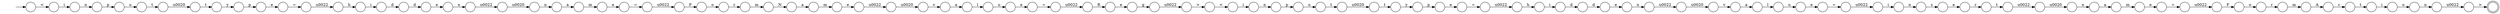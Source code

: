 digraph Automaton {
  rankdir = LR;
  0 [shape=circle,label=""];
  0 -> 96 [label="a"]
  1 [shape=circle,label=""];
  1 -> 88 [label="m"]
  2 [shape=circle,label=""];
  2 -> 68 [label="n"]
  3 [shape=circle,label=""];
  3 -> 89 [label="a"]
  4 [shape=circle,label=""];
  4 -> 59 [label="d"]
  5 [shape=circle,label=""];
  5 -> 66 [label="m"]
  6 [shape=circle,label=""];
  initial [shape=plaintext,label=""];
  initial -> 6
  6 -> 87 [label="<"]
  7 [shape=circle,label=""];
  7 -> 33 [label="\u0022"]
  8 [shape=circle,label=""];
  8 -> 15 [label="t"]
  9 [shape=circle,label=""];
  9 -> 32 [label="m"]
  10 [shape=circle,label=""];
  10 -> 79 [label="a"]
  11 [shape=circle,label=""];
  11 -> 24 [label="="]
  12 [shape=circle,label=""];
  12 -> 92 [label="e"]
  13 [shape=circle,label=""];
  13 -> 63 [label=">"]
  14 [shape=circle,label=""];
  14 -> 46 [label="e"]
  15 [shape=circle,label=""];
  15 -> 39 [label="\u0020"]
  16 [shape=circle,label=""];
  16 -> 100 [label="t"]
  17 [shape=circle,label=""];
  17 -> 99 [label="h"]
  18 [shape=circle,label=""];
  18 -> 34 [label="g"]
  19 [shape=circle,label=""];
  19 -> 73 [label="e"]
  20 [shape=circle,label=""];
  20 -> 9 [label="a"]
  21 [shape=circle,label=""];
  21 -> 3 [label="n"]
  22 [shape=circle,label=""];
  22 -> 51 [label="\u0022"]
  23 [shape=circle,label=""];
  23 -> 69 [label="\u0020"]
  24 [shape=circle,label=""];
  24 -> 98 [label="\u0022"]
  25 [shape=circle,label=""];
  25 -> 18 [label="e"]
  26 [shape=circle,label=""];
  26 -> 71 [label=">"]
  27 [shape=circle,label=""];
  27 -> 94 [label="p"]
  28 [shape=circle,label=""];
  28 -> 21 [label="\u0020"]
  29 [shape=circle,label=""];
  29 -> 85 [label="="]
  30 [shape=circle,label=""];
  30 -> 42 [label="n"]
  31 [shape=circle,label=""];
  31 -> 76 [label="m"]
  32 [shape=circle,label=""];
  32 -> 80 [label="e"]
  33 [shape=circle,label=""];
  33 -> 75 [label="F"]
  34 [shape=circle,label=""];
  34 -> 26 [label="\u0022"]
  35 [shape=circle,label=""];
  35 -> 58 [label="u"]
  36 [shape=circle,label=""];
  36 -> 86 [label="i"]
  37 [shape=circle,label=""];
  37 -> 0 [label="v"]
  38 [shape=circle,label=""];
  38 -> 1 [label="a"]
  39 [shape=circle,label=""];
  39 -> 53 [label="t"]
  40 [shape=circle,label=""];
  40 -> 82 [label="\u0022"]
  41 [shape=circle,label=""];
  41 -> 44 [label="i"]
  42 [shape=circle,label=""];
  42 -> 45 [label="p"]
  43 [shape=circle,label=""];
  43 -> 90 [label="F"]
  44 [shape=circle,label=""];
  44 -> 2 [label="o"]
  45 [shape=circle,label=""];
  45 -> 8 [label="u"]
  46 [shape=circle,label=""];
  46 -> 40 [label="="]
  47 [shape=circle,label=""];
  47 -> 5 [label="r"]
  48 [shape=circle,label=""];
  48 -> 41 [label="t"]
  49 [shape=circle,label=""];
  49 -> 11 [label="e"]
  50 [shape=circle,label=""];
  50 -> 37 [label="\u0020"]
  51 [shape=circle,label=""];
  51 -> 95 [label="\u0020"]
  52 [shape=circle,label=""];
  52 -> 81 [label="d"]
  53 [shape=circle,label=""];
  53 -> 103 [label="y"]
  54 [shape=circle,label=""];
  54 -> 43 [label="\u0022"]
  55 [shape=circle,label=""];
  55 -> 14 [label="u"]
  56 [shape=circle,label=""];
  56 -> 25 [label="R"]
  57 [shape=circle,label=""];
  57 -> 64 [label="="]
  58 [shape=circle,label=""];
  58 -> 57 [label="e"]
  59 [shape=circle,label=""];
  59 -> 78 [label="e"]
  60 [shape=circle,label=""];
  60 -> 62 [label="t"]
  61 [shape=circle,label=""];
  61 -> 27 [label="n"]
  62 [shape=circle,label=""];
  62 -> 28 [label="\u0022"]
  63 [shape=doublecircle,label=""];
  64 [shape=circle,label=""];
  64 -> 56 [label="\u0022"]
  65 [shape=circle,label=""];
  65 -> 12 [label="s"]
  66 [shape=circle,label=""];
  66 -> 38 [label="N"]
  67 [shape=circle,label=""];
  67 -> 77 [label="p"]
  68 [shape=circle,label=""];
  68 -> 13 [label="\u0022"]
  69 [shape=circle,label=""];
  69 -> 20 [label="n"]
  70 [shape=circle,label=""];
  70 -> 97 [label="e"]
  71 [shape=circle,label=""];
  71 -> 91 [label="<"]
  72 [shape=circle,label=""];
  72 -> 31 [label="r"]
  73 [shape=circle,label=""];
  73 -> 93 [label="n"]
  74 [shape=circle,label=""];
  74 -> 50 [label="\u0022"]
  75 [shape=circle,label=""];
  75 -> 47 [label="o"]
  76 [shape=circle,label=""];
  76 -> 102 [label="A"]
  77 [shape=circle,label=""];
  77 -> 29 [label="e"]
  78 [shape=circle,label=""];
  78 -> 74 [label="n"]
  79 [shape=circle,label=""];
  79 -> 35 [label="l"]
  80 [shape=circle,label=""];
  80 -> 7 [label="="]
  81 [shape=circle,label=""];
  81 -> 19 [label="d"]
  82 [shape=circle,label=""];
  82 -> 101 [label="i"]
  83 [shape=circle,label=""];
  83 -> 16 [label="\u0020"]
  84 [shape=circle,label=""];
  84 -> 83 [label="t"]
  85 [shape=circle,label=""];
  85 -> 17 [label="\u0022"]
  86 [shape=circle,label=""];
  86 -> 4 [label="d"]
  87 [shape=circle,label=""];
  87 -> 61 [label="i"]
  88 [shape=circle,label=""];
  88 -> 22 [label="e"]
  89 [shape=circle,label=""];
  89 -> 70 [label="m"]
  90 [shape=circle,label=""];
  90 -> 72 [label="o"]
  91 [shape=circle,label=""];
  91 -> 30 [label="i"]
  92 [shape=circle,label=""];
  92 -> 60 [label="r"]
  93 [shape=circle,label=""];
  93 -> 23 [label="\u0022"]
  94 [shape=circle,label=""];
  94 -> 84 [label="u"]
  95 [shape=circle,label=""];
  95 -> 10 [label="v"]
  96 [shape=circle,label=""];
  96 -> 55 [label="l"]
  97 [shape=circle,label=""];
  97 -> 54 [label="="]
  98 [shape=circle,label=""];
  98 -> 36 [label="h"]
  99 [shape=circle,label=""];
  99 -> 52 [label="i"]
  100 [shape=circle,label=""];
  100 -> 67 [label="y"]
  101 [shape=circle,label=""];
  101 -> 65 [label="n"]
  102 [shape=circle,label=""];
  102 -> 48 [label="c"]
  103 [shape=circle,label=""];
  103 -> 49 [label="p"]
}

